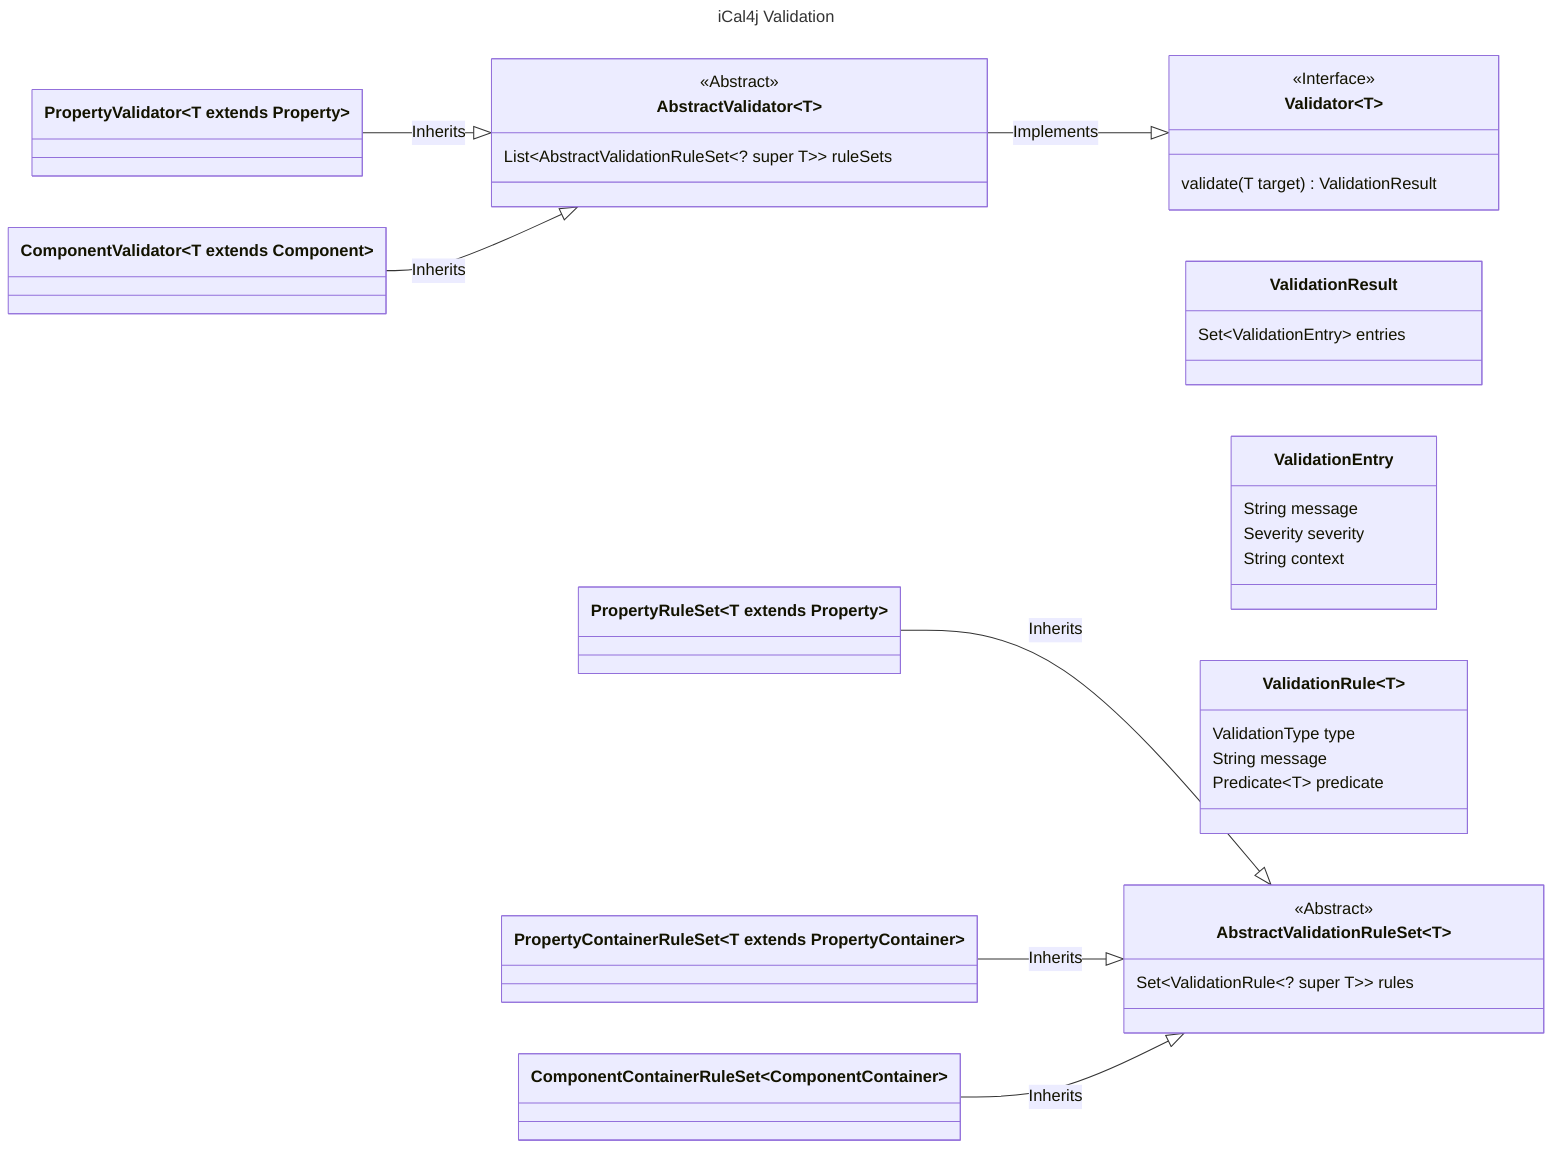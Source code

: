 ---
title: iCal4j Validation
---
classDiagram
    direction RL

    class Validator~T~
    <<Interface>> Validator~T~
    Validator~T~: validate(T target) ValidationResult

    class AbstractValidator~T~
    <<Abstract>> AbstractValidator~T~
    AbstractValidator~T~: List~AbstractValidationRuleSet~? super T~~ ruleSets

    class PropertyValidator~T extends Property~

    class ComponentValidator~T extends Component~

    ValidationResult: Set~ValidationEntry~ entries

    ValidationEntry: String message
    ValidationEntry: Severity severity
    ValidationEntry: String context

    ValidationRule~T~: ValidationType type
    ValidationRule~T~: String message
    ValidationRule~T~: Predicate~T~ predicate

    class AbstractValidationRuleSet~T~
    <<Abstract>> AbstractValidationRuleSet~T~
    AbstractValidationRuleSet~T~: Set~ValidationRule~? super T~~ rules

    class PropertyRuleSet~T extends Property~
    class PropertyContainerRuleSet~T extends PropertyContainer~
    class ComponentContainerRuleSet~ComponentContainer~

    Validator~T~ <|-- AbstractValidator~T~: Implements

    AbstractValidator~T~ <|-- PropertyValidator~T extends Property~: Inherits
    AbstractValidator~T~ <|-- ComponentValidator~T extends Component~: Inherits

    AbstractValidationRuleSet~T~ <|-- PropertyRuleSet~T extends Property~: Inherits
    AbstractValidationRuleSet~T~ <|-- PropertyContainerRuleSet~T extends PropertyContainer~: Inherits
    AbstractValidationRuleSet~T~ <|-- ComponentContainerRuleSet~ComponentContainer~: Inherits